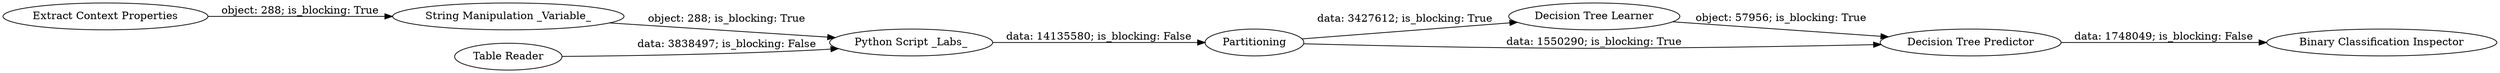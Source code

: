 digraph {
	"3396947730062639436_6" [label="Decision Tree Learner"]
	"3396947730062639436_1090" [label="Python Script _Labs_"]
	"3396947730062639436_1086" [label="Decision Tree Predictor"]
	"3396947730062639436_23" [label="String Manipulation _Variable_"]
	"3396947730062639436_1088" [label=Partitioning]
	"3396947730062639436_1092" [label="Table Reader"]
	"3396947730062639436_1089" [label="Binary Classification Inspector"]
	"3396947730062639436_1091" [label="Extract Context Properties"]
	"3396947730062639436_1086" -> "3396947730062639436_1089" [label="data: 1748049; is_blocking: False"]
	"3396947730062639436_1088" -> "3396947730062639436_1086" [label="data: 1550290; is_blocking: True"]
	"3396947730062639436_1092" -> "3396947730062639436_1090" [label="data: 3838497; is_blocking: False"]
	"3396947730062639436_6" -> "3396947730062639436_1086" [label="object: 57956; is_blocking: True"]
	"3396947730062639436_1091" -> "3396947730062639436_23" [label="object: 288; is_blocking: True"]
	"3396947730062639436_1088" -> "3396947730062639436_6" [label="data: 3427612; is_blocking: True"]
	"3396947730062639436_23" -> "3396947730062639436_1090" [label="object: 288; is_blocking: True"]
	"3396947730062639436_1090" -> "3396947730062639436_1088" [label="data: 14135580; is_blocking: False"]
	rankdir=LR
}

